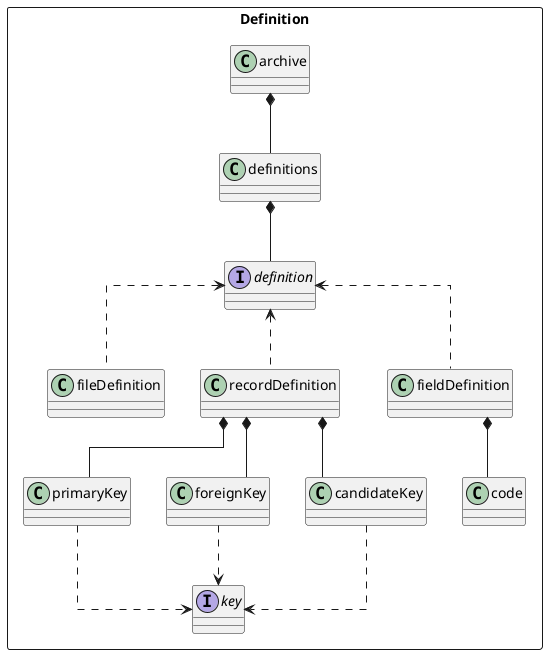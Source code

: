 @startuml
skinparam linetype polyline
skinparam linetype ortho

package "Definition" <<Rectangle>> {
archive *-- definitions

interface definition
interface key

definitions *-- definition
definition <.. fileDefinition
definition <.. recordDefinition
definition <.. fieldDefinition

recordDefinition *-- primaryKey
recordDefinition *-- foreignKey
recordDefinition *-- candidateKey
primaryKey ..> key
foreignKey ..> key
candidateKey ..> key

fieldDefinition *-- code
}

@enduml